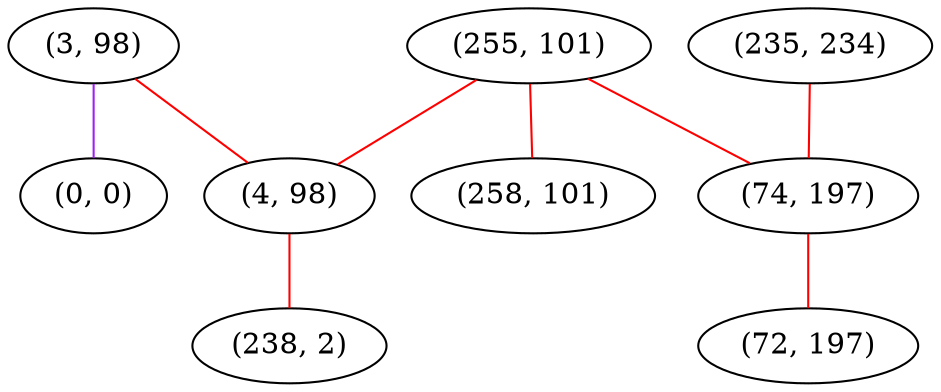 graph "" {
"(3, 98)";
"(0, 0)";
"(235, 234)";
"(255, 101)";
"(74, 197)";
"(4, 98)";
"(258, 101)";
"(238, 2)";
"(72, 197)";
"(3, 98)" -- "(4, 98)"  [color=red, key=0, weight=1];
"(3, 98)" -- "(0, 0)"  [color=purple, key=0, weight=4];
"(235, 234)" -- "(74, 197)"  [color=red, key=0, weight=1];
"(255, 101)" -- "(4, 98)"  [color=red, key=0, weight=1];
"(255, 101)" -- "(74, 197)"  [color=red, key=0, weight=1];
"(255, 101)" -- "(258, 101)"  [color=red, key=0, weight=1];
"(74, 197)" -- "(72, 197)"  [color=red, key=0, weight=1];
"(4, 98)" -- "(238, 2)"  [color=red, key=0, weight=1];
}
